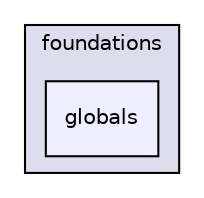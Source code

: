 digraph "src/lib/foundations/globals" {
  compound=true
  node [ fontsize="10", fontname="Helvetica"];
  edge [ labelfontsize="10", labelfontname="Helvetica"];
  subgraph clusterdir_22aca35e3ec12f68aff9c7ff7652d11f {
    graph [ bgcolor="#ddddee", pencolor="black", label="foundations" fontname="Helvetica", fontsize="10", URL="dir_22aca35e3ec12f68aff9c7ff7652d11f.html"]
  dir_142dc7ab2fee2fcf328f2a2e66f0703a [shape=box, label="globals", style="filled", fillcolor="#eeeeff", pencolor="black", URL="dir_142dc7ab2fee2fcf328f2a2e66f0703a.html"];
  }
}
